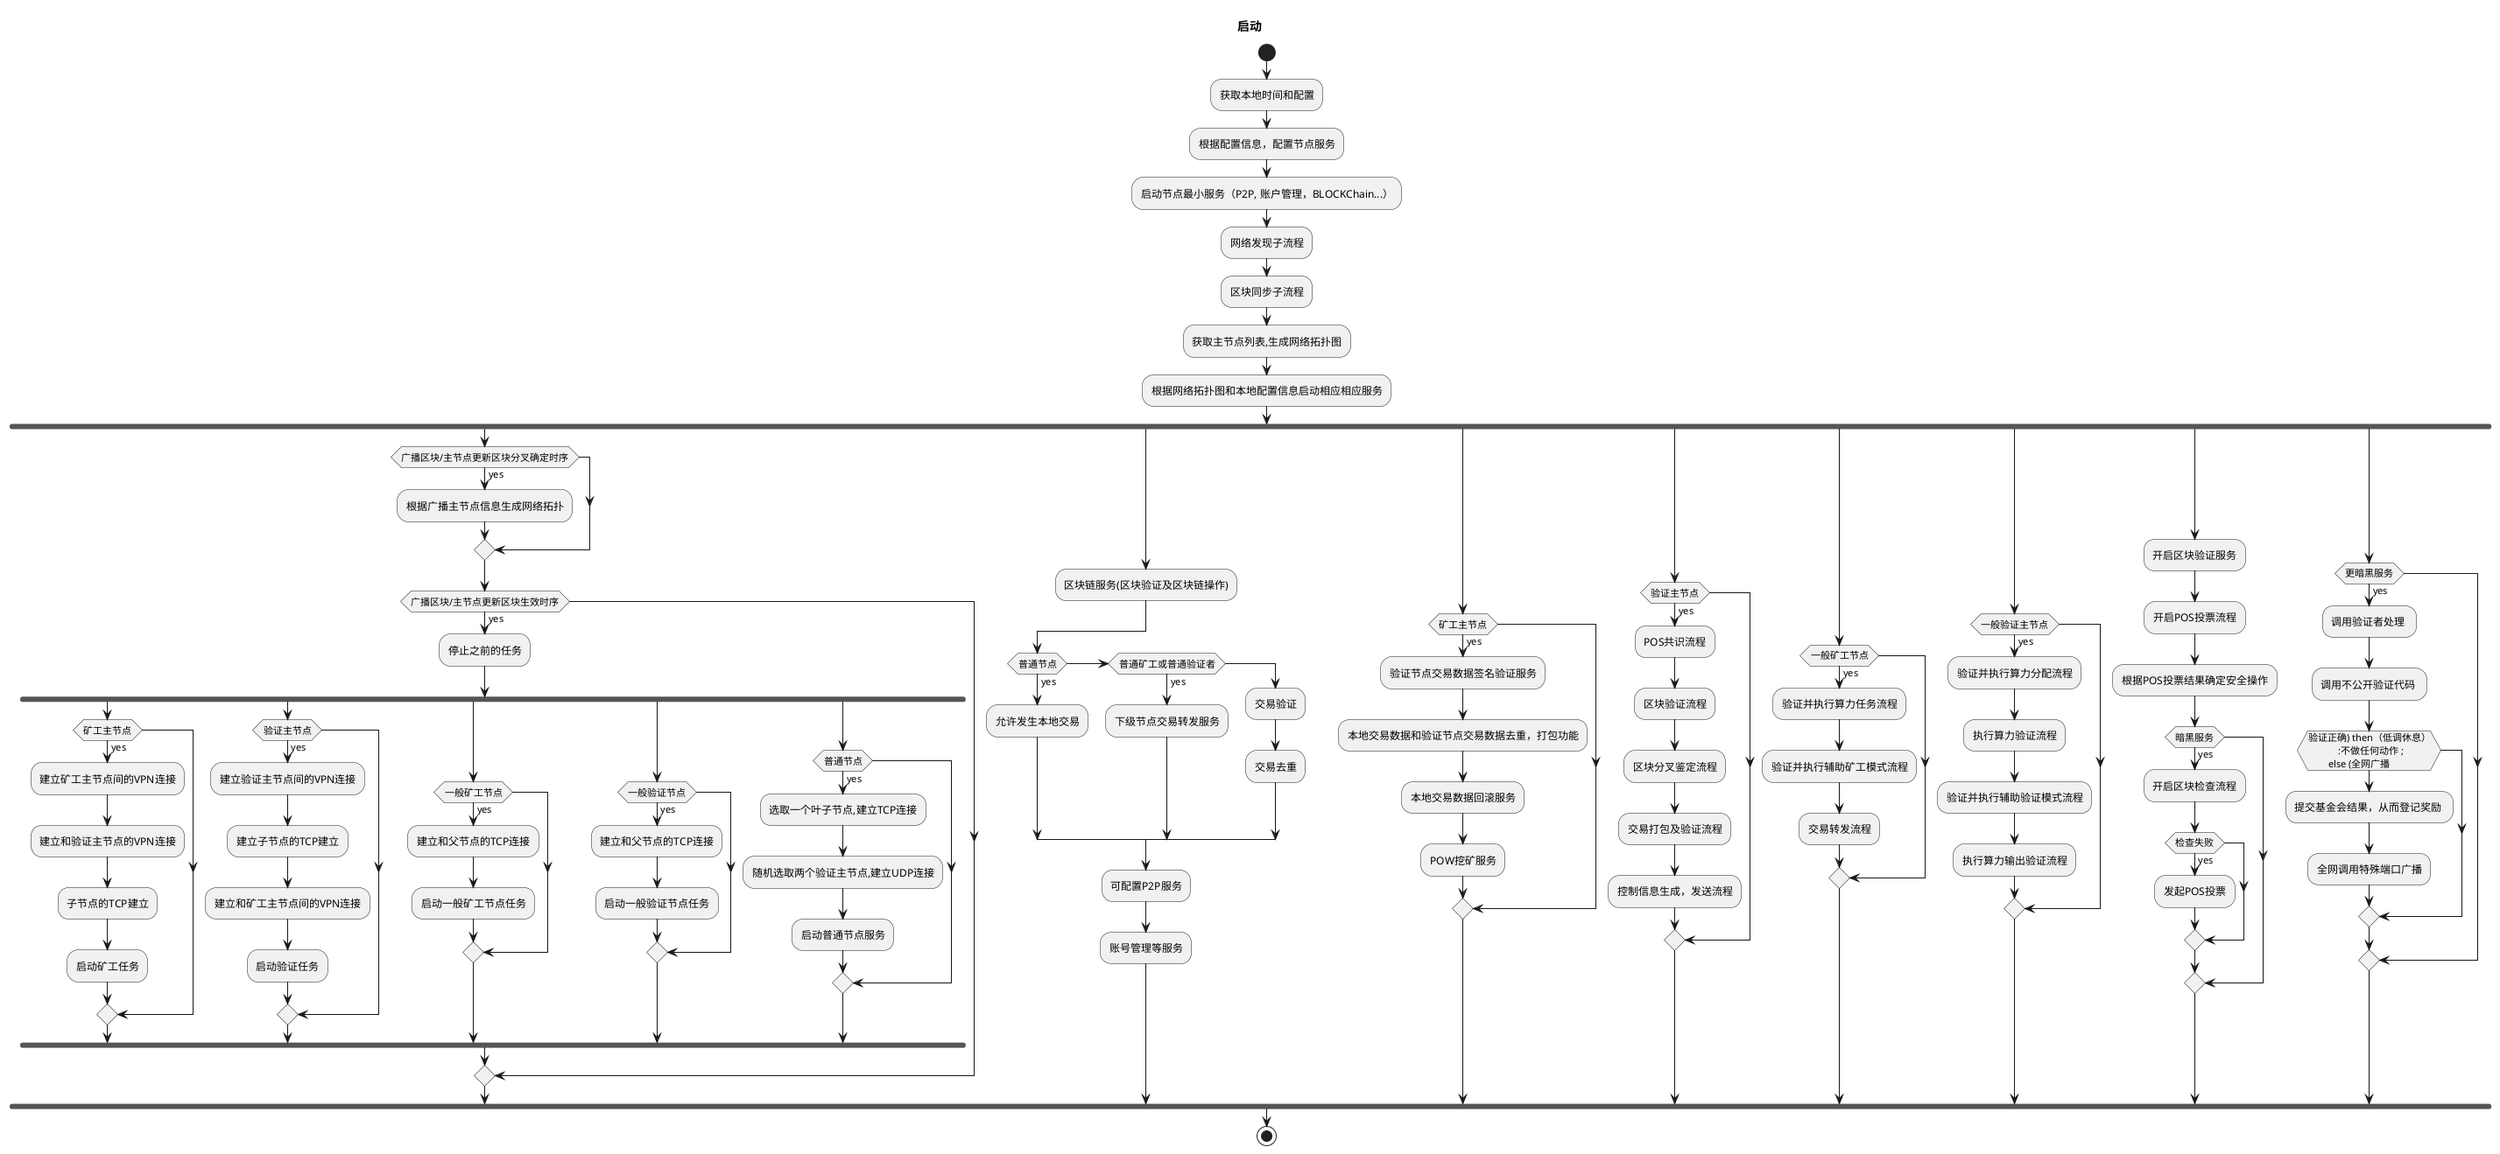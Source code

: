 @startuml
title 启动
start
:获取本地时间和配置;
:根据配置信息，配置节点服务;
:启动节点最小服务（P2P, 账户管理，BLOCKChain...）;
:网络发现子流程;
:区块同步子流程;
:获取主节点列表,生成网络拓扑图;
:根据网络拓扑图和本地配置信息启动相应相应服务;

fork 
    if(广播区块/主节点更新区块分叉确定时序) then(yes)
        :根据广播主节点信息生成网络拓扑;
    endif
	
    if(广播区块/主节点更新区块生效时序) then(yes)
        :停止之前的任务;
        fork
            if(矿工主节点) then(yes)
                :建立矿工主节点间的VPN连接;
                :建立和验证主节点的VPN连接;
                :子节点的TCP建立;
                :启动矿工任务;
            endif
			
        fork again
            if(验证主节点) then(yes)
                :建立验证主节点间的VPN连接;
                :建立子节点的TCP建立;
                :建立和矿工主节点间的VPN连接;
                :启动验证任务;
            endif
			
        fork again
            if(一般矿工节点) then(yes)
                :建立和父节点的TCP连接;
                :启动一般矿工节点任务;
            endif
			
        fork again
            if(一般验证节点) then(yes)
                :建立和父节点的TCP连接;
                :启动一般验证节点任务;
            endif
			
        fork again
            if(普通节点) then(yes)
                :选取一个叶子节点,建立TCP连接;
                :随机选取两个验证主节点,建立UDP连接;
                :启动普通节点服务;
            endif
        end fork
    endif
	  
fork again
    :区块链服务(区块验证及区块链操作);
    if (普通节点) then(yes)
        :允许发生本地交易;
    elseif(普通矿工或普通验证者) then(yes)
        :下级节点交易转发服务;
    else
        :交易验证;
        :交易去重;
    endif
    :可配置P2P服务;
    :账号管理等服务;

fork again
    if(矿工主节点) then(yes)
    :验证节点交易数据签名验证服务;
    :本地交易数据和验证节点交易数据去重，打包功能;
    :本地交易数据回滚服务;
    :POW挖矿服务;
	endif

fork again
    if(验证主节点) then(yes)
        :POS共识流程;
        :区块验证流程;
        :区块分叉鉴定流程;
        :交易打包及验证流程;
        :控制信息生成，发送流程;
    endif

fork again
    if(一般矿工节点) then(yes)
        :验证并执行算力任务流程;
        :验证并执行辅助矿工模式流程;
        :交易转发流程;
    endif

fork again
    if(一般验证主节点) then(yes)
        :验证并执行算力分配流程;
        :执行算力验证流程;
        :验证并执行辅助验证模式流程;
        :执行算力输出验证流程;
    endif

fork again
    :开启区块验证服务;
    :开启POS投票流程;
    :根据POS投票结果确定安全操作;
    if(暗黑服务) then(yes)
        :开启区块检查流程;
        if(检查失败) then(yes)
            :发起POS投票;
        endif
    endif

fork again
    if(更暗黑服务) then(yes)
        :调用验证者处理 ;
        :调用不公开验证代码 ;
        if(验证正确) then（低调休息）
            :不做任何动作 ;
        else (全网广播)
            :提交基金会结果，从而登记奖励 ;
            :全网调用特殊端口广播;
        endif
    endif
end fork
stop
@enduml
